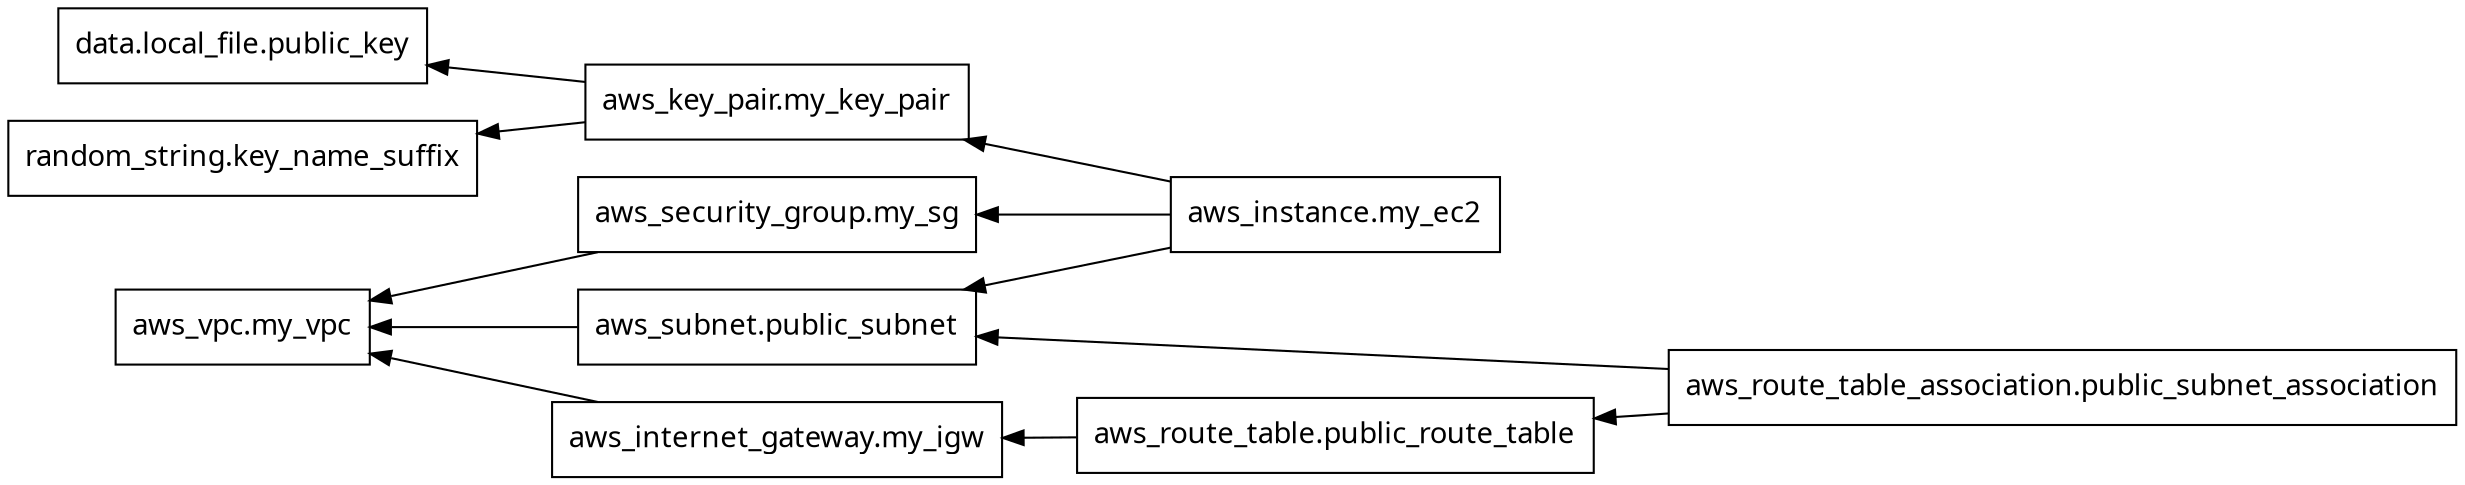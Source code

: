 digraph G {
  rankdir = "RL";
  node [shape = rect, fontname = "sans-serif"];
  "data.local_file.public_key" [label="data.local_file.public_key"];
  "aws_instance.my_ec2" [label="aws_instance.my_ec2"];
  "aws_internet_gateway.my_igw" [label="aws_internet_gateway.my_igw"];
  "aws_key_pair.my_key_pair" [label="aws_key_pair.my_key_pair"];
  "aws_route_table.public_route_table" [label="aws_route_table.public_route_table"];
  "aws_route_table_association.public_subnet_association" [label="aws_route_table_association.public_subnet_association"];
  "aws_security_group.my_sg" [label="aws_security_group.my_sg"];
  "aws_subnet.public_subnet" [label="aws_subnet.public_subnet"];
  "aws_vpc.my_vpc" [label="aws_vpc.my_vpc"];
  "random_string.key_name_suffix" [label="random_string.key_name_suffix"];
  "aws_instance.my_ec2" -> "aws_key_pair.my_key_pair";
  "aws_instance.my_ec2" -> "aws_security_group.my_sg";
  "aws_instance.my_ec2" -> "aws_subnet.public_subnet";
  "aws_internet_gateway.my_igw" -> "aws_vpc.my_vpc";
  "aws_key_pair.my_key_pair" -> "data.local_file.public_key";
  "aws_key_pair.my_key_pair" -> "random_string.key_name_suffix";
  "aws_route_table.public_route_table" -> "aws_internet_gateway.my_igw";
  "aws_route_table_association.public_subnet_association" -> "aws_route_table.public_route_table";
  "aws_route_table_association.public_subnet_association" -> "aws_subnet.public_subnet";
  "aws_security_group.my_sg" -> "aws_vpc.my_vpc";
  "aws_subnet.public_subnet" -> "aws_vpc.my_vpc";
}

